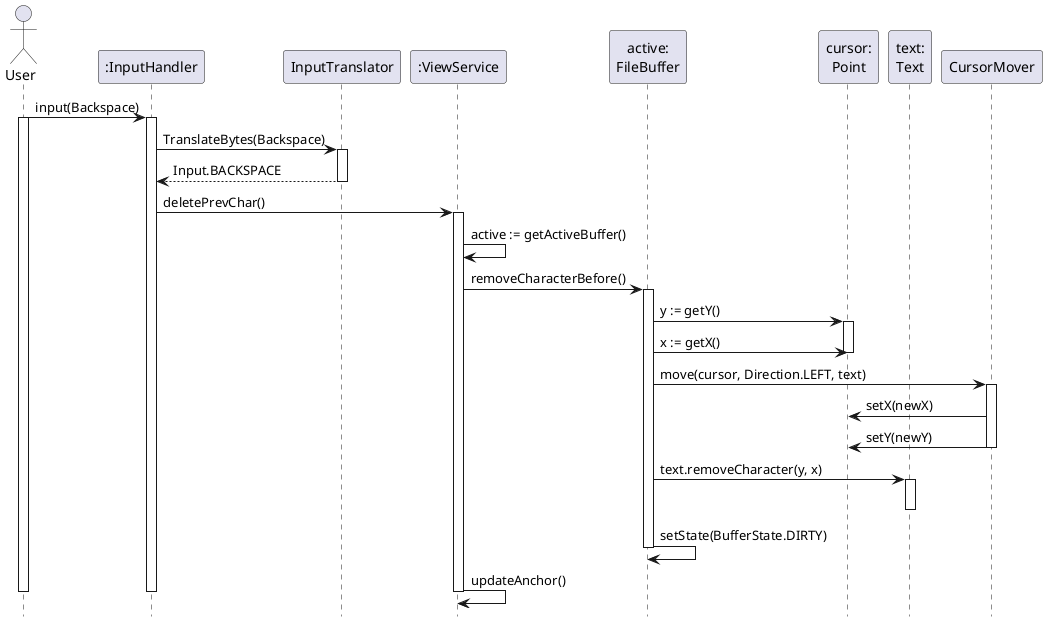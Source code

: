 @startuml
'https://plantuml.com/sequence-diagram

hide footbox

actor User as u
participant ":InputHandler" as ih
participant "InputTranslator" as it
participant ":ViewService" as vs
participant "active:\nFileBuffer" as fb
participant "cursor:\nPoint" as p
participant "text:\nText" as t
participant "CursorMover" as cm

u -> ih: input(Backspace)
activate u
activate ih

ih -> it: TranslateBytes(Backspace)
activate it
it --> ih: Input.BACKSPACE
deactivate it

ih -> vs: deletePrevChar()
activate vs

vs -> vs: active := getActiveBuffer()
vs -> fb: removeCharacterBefore()
activate fb

fb -> p: y := getY()
activate p
fb -> p: x := getX()
deactivate p

fb -> cm: move(cursor, Direction.LEFT, text)
activate cm

cm -> p: setX(newX)
cm -> p: setY(newY)
deactivate cm

fb -> t: text.removeCharacter(y, x)
activate t
deactivate t

fb -> fb: setState(BufferState.DIRTY)
deactivate fb

vs -> vs: updateAnchor()
deactivate vs
deactivate ih
deactivate u


@enduml